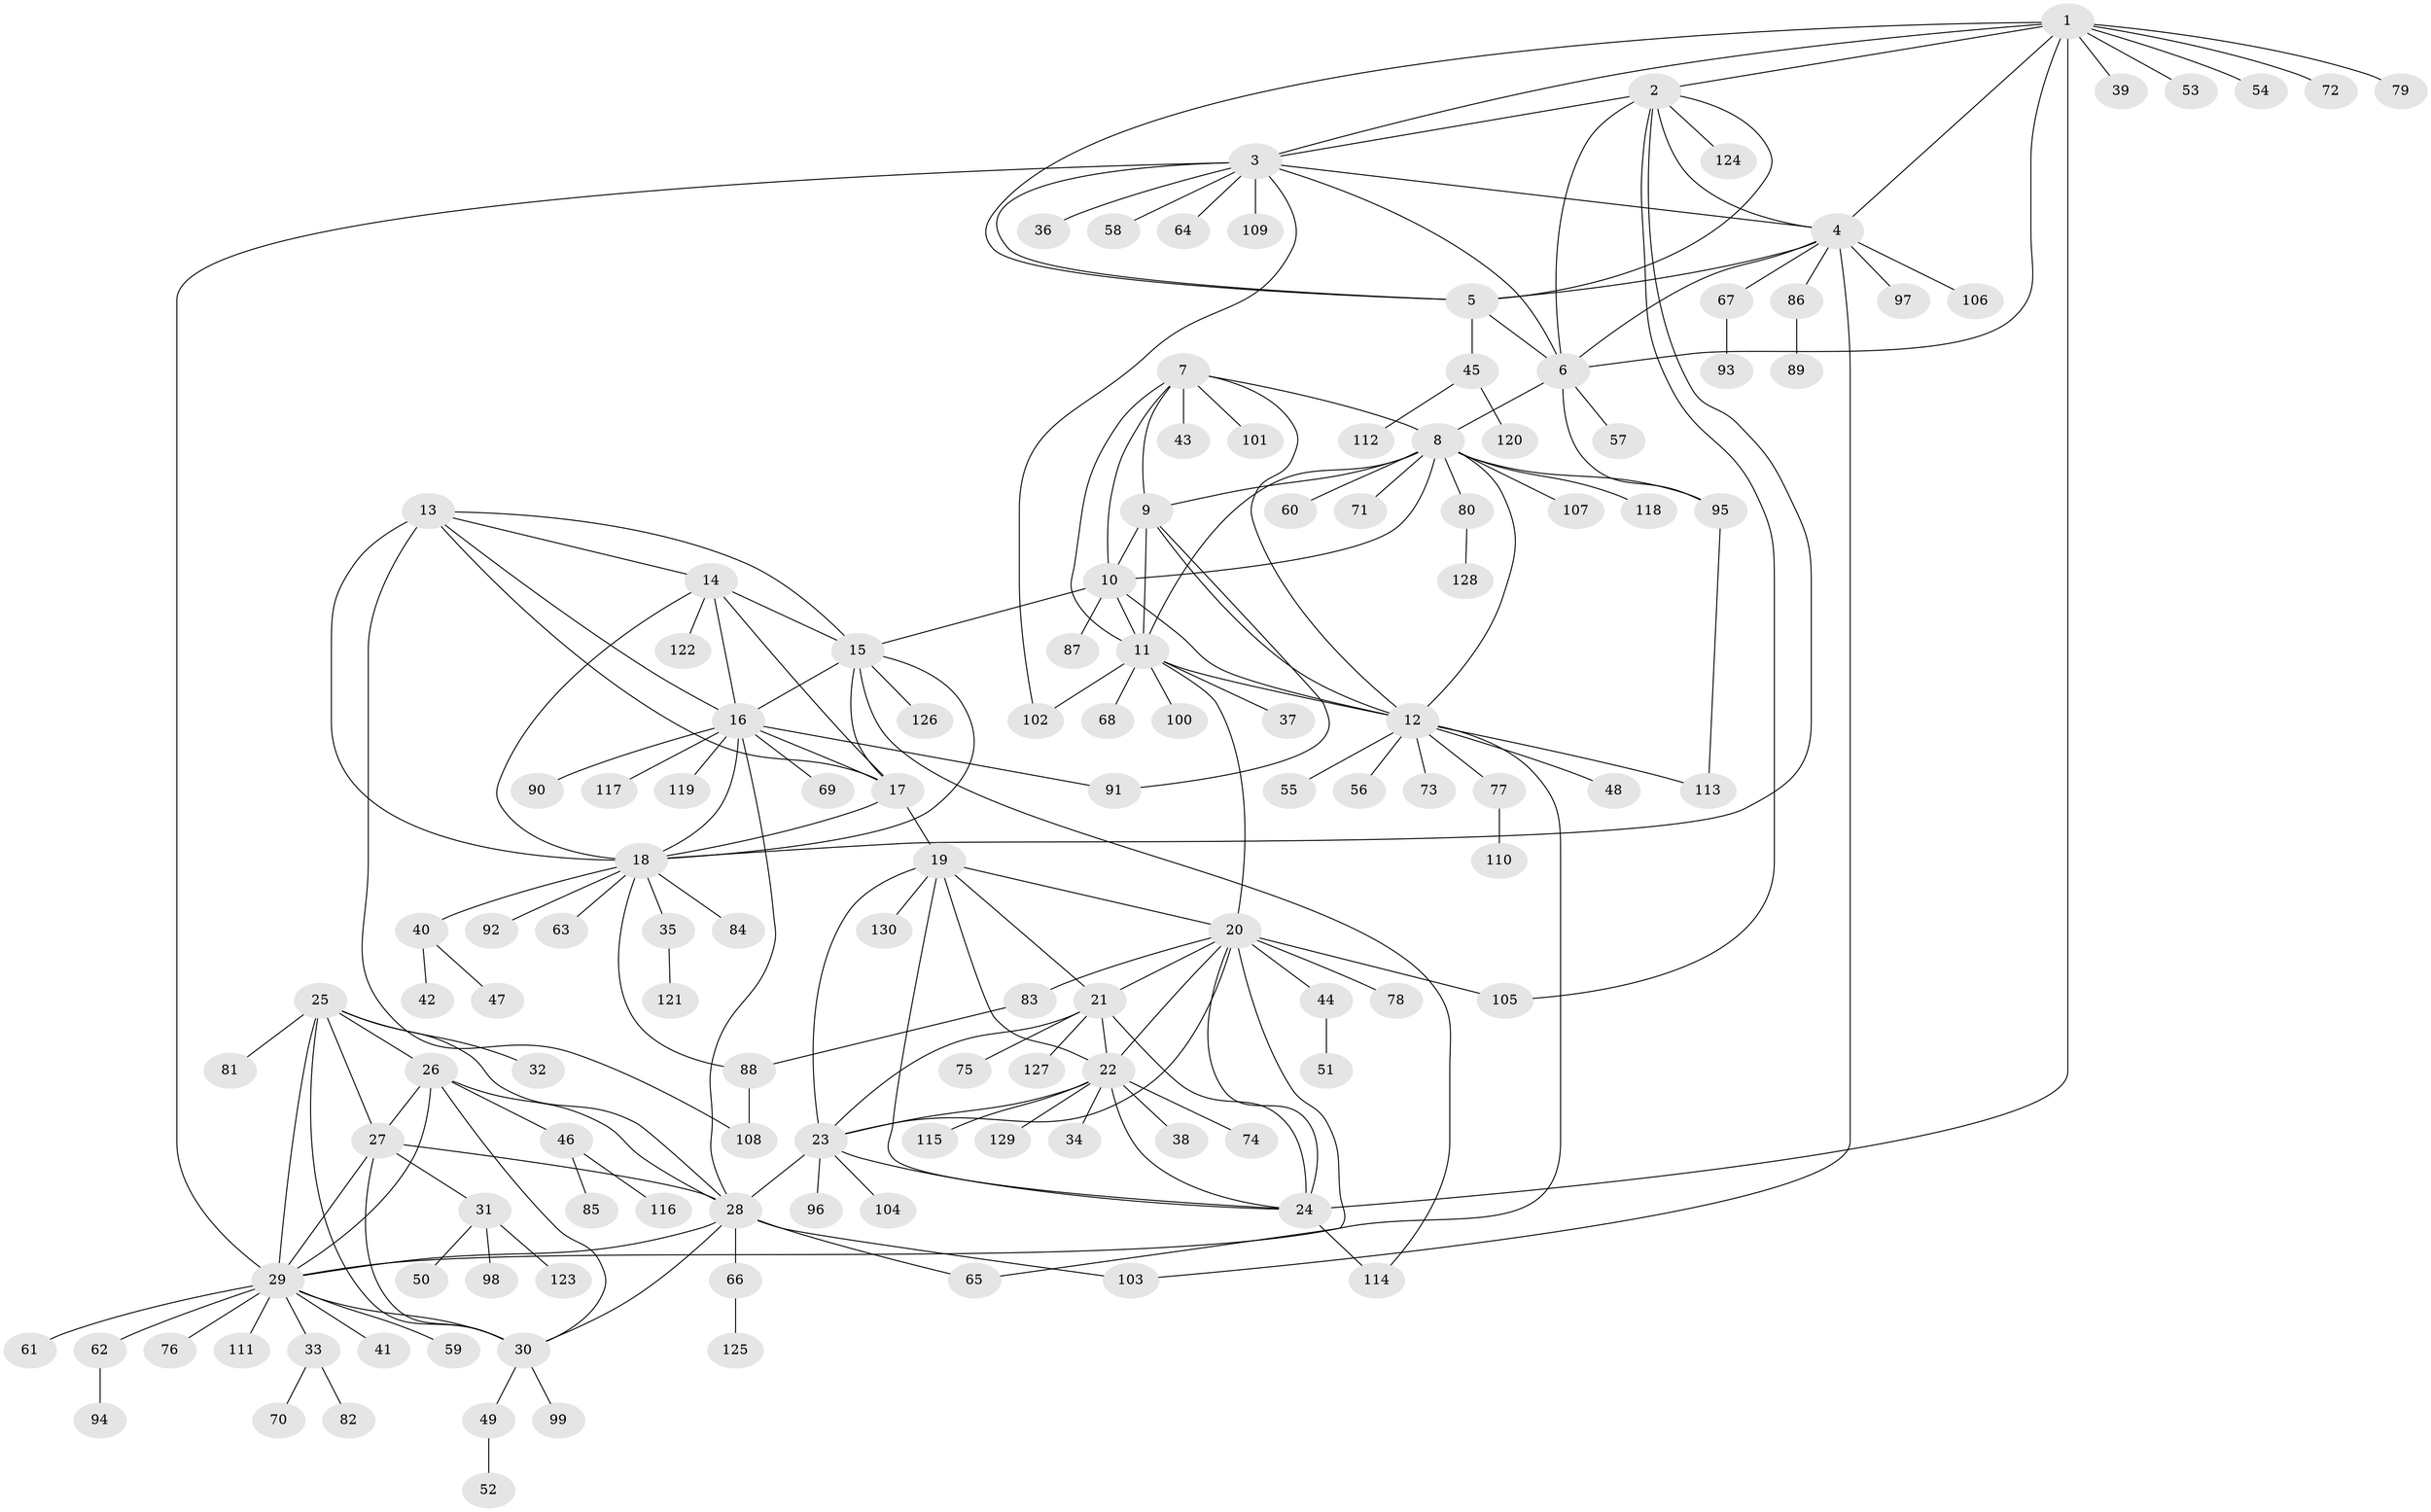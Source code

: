 // Generated by graph-tools (version 1.1) at 2025/50/03/09/25 03:50:43]
// undirected, 130 vertices, 195 edges
graph export_dot {
graph [start="1"]
  node [color=gray90,style=filled];
  1;
  2;
  3;
  4;
  5;
  6;
  7;
  8;
  9;
  10;
  11;
  12;
  13;
  14;
  15;
  16;
  17;
  18;
  19;
  20;
  21;
  22;
  23;
  24;
  25;
  26;
  27;
  28;
  29;
  30;
  31;
  32;
  33;
  34;
  35;
  36;
  37;
  38;
  39;
  40;
  41;
  42;
  43;
  44;
  45;
  46;
  47;
  48;
  49;
  50;
  51;
  52;
  53;
  54;
  55;
  56;
  57;
  58;
  59;
  60;
  61;
  62;
  63;
  64;
  65;
  66;
  67;
  68;
  69;
  70;
  71;
  72;
  73;
  74;
  75;
  76;
  77;
  78;
  79;
  80;
  81;
  82;
  83;
  84;
  85;
  86;
  87;
  88;
  89;
  90;
  91;
  92;
  93;
  94;
  95;
  96;
  97;
  98;
  99;
  100;
  101;
  102;
  103;
  104;
  105;
  106;
  107;
  108;
  109;
  110;
  111;
  112;
  113;
  114;
  115;
  116;
  117;
  118;
  119;
  120;
  121;
  122;
  123;
  124;
  125;
  126;
  127;
  128;
  129;
  130;
  1 -- 2;
  1 -- 3;
  1 -- 4;
  1 -- 5;
  1 -- 6;
  1 -- 24;
  1 -- 39;
  1 -- 53;
  1 -- 54;
  1 -- 72;
  1 -- 79;
  2 -- 3;
  2 -- 4;
  2 -- 5;
  2 -- 6;
  2 -- 18;
  2 -- 105;
  2 -- 124;
  3 -- 4;
  3 -- 5;
  3 -- 6;
  3 -- 29;
  3 -- 36;
  3 -- 58;
  3 -- 64;
  3 -- 102;
  3 -- 109;
  4 -- 5;
  4 -- 6;
  4 -- 67;
  4 -- 86;
  4 -- 97;
  4 -- 103;
  4 -- 106;
  5 -- 6;
  5 -- 45;
  6 -- 8;
  6 -- 57;
  6 -- 95;
  7 -- 8;
  7 -- 9;
  7 -- 10;
  7 -- 11;
  7 -- 12;
  7 -- 43;
  7 -- 101;
  8 -- 9;
  8 -- 10;
  8 -- 11;
  8 -- 12;
  8 -- 60;
  8 -- 71;
  8 -- 80;
  8 -- 95;
  8 -- 107;
  8 -- 118;
  9 -- 10;
  9 -- 11;
  9 -- 12;
  9 -- 91;
  10 -- 11;
  10 -- 12;
  10 -- 15;
  10 -- 87;
  11 -- 12;
  11 -- 20;
  11 -- 37;
  11 -- 68;
  11 -- 100;
  11 -- 102;
  12 -- 29;
  12 -- 48;
  12 -- 55;
  12 -- 56;
  12 -- 73;
  12 -- 77;
  12 -- 113;
  13 -- 14;
  13 -- 15;
  13 -- 16;
  13 -- 17;
  13 -- 18;
  13 -- 108;
  14 -- 15;
  14 -- 16;
  14 -- 17;
  14 -- 18;
  14 -- 122;
  15 -- 16;
  15 -- 17;
  15 -- 18;
  15 -- 114;
  15 -- 126;
  16 -- 17;
  16 -- 18;
  16 -- 28;
  16 -- 69;
  16 -- 90;
  16 -- 91;
  16 -- 117;
  16 -- 119;
  17 -- 18;
  17 -- 19;
  18 -- 35;
  18 -- 40;
  18 -- 63;
  18 -- 84;
  18 -- 88;
  18 -- 92;
  19 -- 20;
  19 -- 21;
  19 -- 22;
  19 -- 23;
  19 -- 24;
  19 -- 130;
  20 -- 21;
  20 -- 22;
  20 -- 23;
  20 -- 24;
  20 -- 44;
  20 -- 65;
  20 -- 78;
  20 -- 83;
  20 -- 105;
  21 -- 22;
  21 -- 23;
  21 -- 24;
  21 -- 75;
  21 -- 127;
  22 -- 23;
  22 -- 24;
  22 -- 34;
  22 -- 38;
  22 -- 74;
  22 -- 115;
  22 -- 129;
  23 -- 24;
  23 -- 28;
  23 -- 96;
  23 -- 104;
  24 -- 114;
  25 -- 26;
  25 -- 27;
  25 -- 28;
  25 -- 29;
  25 -- 30;
  25 -- 32;
  25 -- 81;
  26 -- 27;
  26 -- 28;
  26 -- 29;
  26 -- 30;
  26 -- 46;
  27 -- 28;
  27 -- 29;
  27 -- 30;
  27 -- 31;
  28 -- 29;
  28 -- 30;
  28 -- 65;
  28 -- 66;
  28 -- 103;
  29 -- 30;
  29 -- 33;
  29 -- 41;
  29 -- 59;
  29 -- 61;
  29 -- 62;
  29 -- 76;
  29 -- 111;
  30 -- 49;
  30 -- 99;
  31 -- 50;
  31 -- 98;
  31 -- 123;
  33 -- 70;
  33 -- 82;
  35 -- 121;
  40 -- 42;
  40 -- 47;
  44 -- 51;
  45 -- 112;
  45 -- 120;
  46 -- 85;
  46 -- 116;
  49 -- 52;
  62 -- 94;
  66 -- 125;
  67 -- 93;
  77 -- 110;
  80 -- 128;
  83 -- 88;
  86 -- 89;
  88 -- 108;
  95 -- 113;
}
